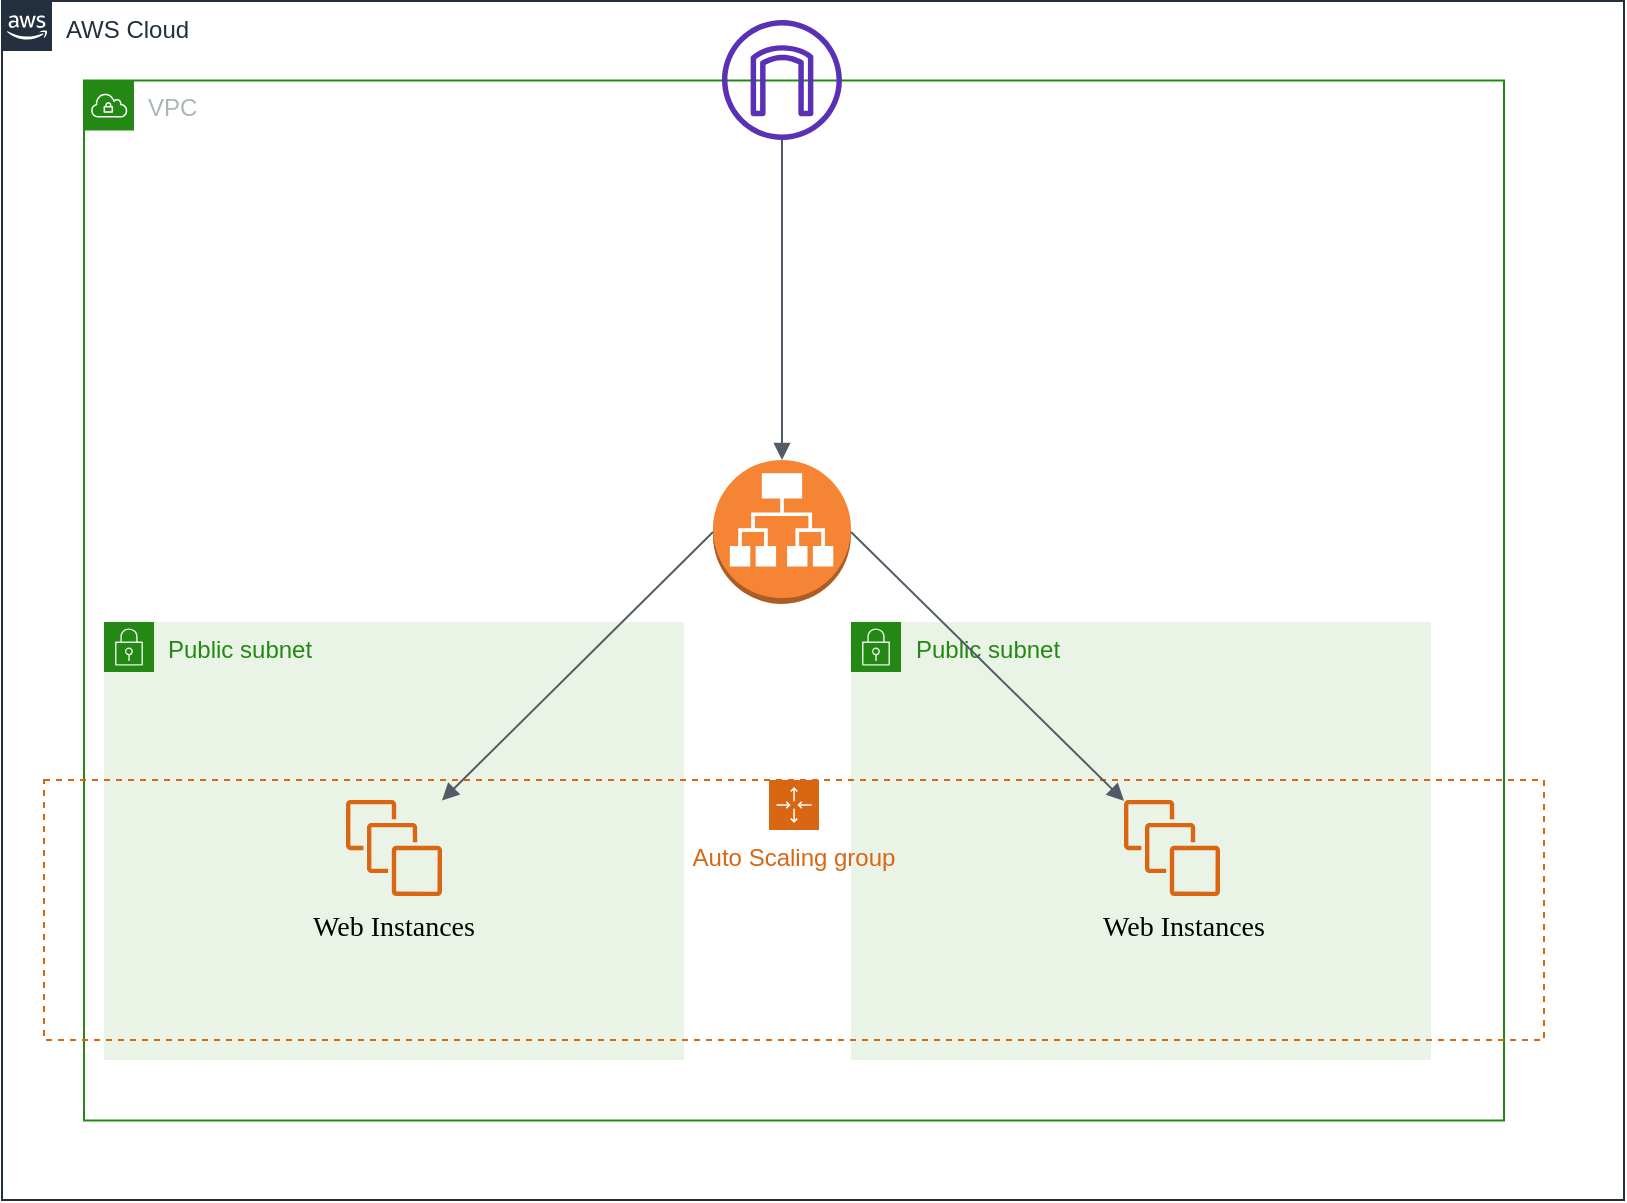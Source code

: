 <mxfile version="13.7.3" type="device"><diagram id="Ht1M8jgEwFfnCIfOTk4-" name="Page-1"><mxGraphModel dx="1240" dy="1734" grid="1" gridSize="10" guides="1" tooltips="1" connect="1" arrows="1" fold="1" page="1" pageScale="1" pageWidth="1169" pageHeight="827" math="0" shadow="0"><root><mxCell id="0"/><mxCell id="1" parent="0"/><mxCell id="bE5eQOnGXtee6vTvThAJ-25" value="Public subnet" style="points=[[0,0],[0.25,0],[0.5,0],[0.75,0],[1,0],[1,0.25],[1,0.5],[1,0.75],[1,1],[0.75,1],[0.5,1],[0.25,1],[0,1],[0,0.75],[0,0.5],[0,0.25]];outlineConnect=0;gradientColor=none;html=1;whiteSpace=wrap;fontSize=12;fontStyle=0;shape=mxgraph.aws4.group;grIcon=mxgraph.aws4.group_security_group;grStroke=0;strokeColor=#248814;fillColor=#E9F3E6;verticalAlign=top;align=left;spacingLeft=30;fontColor=#248814;dashed=0;" vertex="1" parent="1"><mxGeometry x="643.5" y="-479" width="290" height="219" as="geometry"/></mxCell><mxCell id="bE5eQOnGXtee6vTvThAJ-24" value="Public subnet" style="points=[[0,0],[0.25,0],[0.5,0],[0.75,0],[1,0],[1,0.25],[1,0.5],[1,0.75],[1,1],[0.75,1],[0.5,1],[0.25,1],[0,1],[0,0.75],[0,0.5],[0,0.25]];outlineConnect=0;gradientColor=none;html=1;whiteSpace=wrap;fontSize=12;fontStyle=0;shape=mxgraph.aws4.group;grIcon=mxgraph.aws4.group_security_group;grStroke=0;strokeColor=#248814;fillColor=#E9F3E6;verticalAlign=top;align=left;spacingLeft=30;fontColor=#248814;dashed=0;" vertex="1" parent="1"><mxGeometry x="270" y="-479" width="290" height="219" as="geometry"/></mxCell><mxCell id="UEzPUAAOIrF-is8g5C7q-175" value="AWS Cloud" style="points=[[0,0],[0.25,0],[0.5,0],[0.75,0],[1,0],[1,0.25],[1,0.5],[1,0.75],[1,1],[0.75,1],[0.5,1],[0.25,1],[0,1],[0,0.75],[0,0.5],[0,0.25]];outlineConnect=0;gradientColor=none;html=1;whiteSpace=wrap;fontSize=12;fontStyle=0;shape=mxgraph.aws4.group;grIcon=mxgraph.aws4.group_aws_cloud_alt;strokeColor=#232F3E;fillColor=none;verticalAlign=top;align=left;spacingLeft=30;fontColor=#232F3E;dashed=0;labelBackgroundColor=#ffffff;" parent="1" vertex="1"><mxGeometry x="219" y="-789.5" width="811" height="599.5" as="geometry"/></mxCell><mxCell id="bE5eQOnGXtee6vTvThAJ-1" value="VPC" style="points=[[0,0],[0.25,0],[0.5,0],[0.75,0],[1,0],[1,0.25],[1,0.5],[1,0.75],[1,1],[0.75,1],[0.5,1],[0.25,1],[0,1],[0,0.75],[0,0.5],[0,0.25]];outlineConnect=0;gradientColor=none;html=1;whiteSpace=wrap;fontSize=12;fontStyle=0;shape=mxgraph.aws4.group;grIcon=mxgraph.aws4.group_vpc;strokeColor=#248814;fillColor=none;verticalAlign=top;align=left;spacingLeft=30;fontColor=#AAB7B8;dashed=0;" vertex="1" parent="1"><mxGeometry x="260" y="-749.75" width="710" height="520" as="geometry"/></mxCell><mxCell id="bE5eQOnGXtee6vTvThAJ-4" value="" style="outlineConnect=0;fontColor=#232F3E;gradientColor=none;fillColor=#5A30B5;strokeColor=none;dashed=0;verticalLabelPosition=bottom;verticalAlign=top;align=center;html=1;fontSize=12;fontStyle=0;aspect=fixed;pointerEvents=1;shape=mxgraph.aws4.internet_gateway;" vertex="1" parent="1"><mxGeometry x="579" y="-780" width="60" height="60" as="geometry"/></mxCell><mxCell id="bE5eQOnGXtee6vTvThAJ-8" value="" style="outlineConnect=0;dashed=0;verticalLabelPosition=bottom;verticalAlign=top;align=center;html=1;shape=mxgraph.aws3.application_load_balancer;fillColor=#F58534;gradientColor=none;" vertex="1" parent="1"><mxGeometry x="574.5" y="-560" width="69" height="72" as="geometry"/></mxCell><mxCell id="bE5eQOnGXtee6vTvThAJ-13" value="" style="outlineConnect=0;fontColor=#232F3E;gradientColor=none;fillColor=#D86613;strokeColor=none;dashed=0;verticalLabelPosition=bottom;verticalAlign=top;align=center;html=1;fontSize=12;fontStyle=0;aspect=fixed;pointerEvents=1;shape=mxgraph.aws4.instances;" vertex="1" parent="1"><mxGeometry x="780" y="-390" width="48" height="48" as="geometry"/></mxCell><mxCell id="bE5eQOnGXtee6vTvThAJ-14" value="" style="outlineConnect=0;fontColor=#232F3E;gradientColor=none;fillColor=#D86613;strokeColor=none;dashed=0;verticalLabelPosition=bottom;verticalAlign=top;align=center;html=1;fontSize=12;fontStyle=0;aspect=fixed;pointerEvents=1;shape=mxgraph.aws4.instances;" vertex="1" parent="1"><mxGeometry x="391" y="-390" width="48" height="48" as="geometry"/></mxCell><mxCell id="bE5eQOnGXtee6vTvThAJ-15" value="Web Instances" style="text;html=1;strokeColor=none;fillColor=none;align=center;verticalAlign=middle;whiteSpace=wrap;rounded=0;fontFamily=Times New Roman;fontSize=14;" vertex="1" parent="1"><mxGeometry x="325" y="-342" width="180" height="32" as="geometry"/></mxCell><mxCell id="bE5eQOnGXtee6vTvThAJ-18" value="Auto Scaling group" style="points=[[0,0],[0.25,0],[0.5,0],[0.75,0],[1,0],[1,0.25],[1,0.5],[1,0.75],[1,1],[0.75,1],[0.5,1],[0.25,1],[0,1],[0,0.75],[0,0.5],[0,0.25]];outlineConnect=0;gradientColor=none;html=1;whiteSpace=wrap;fontSize=12;fontStyle=0;shape=mxgraph.aws4.groupCenter;grIcon=mxgraph.aws4.group_auto_scaling_group;grStroke=1;strokeColor=#D86613;fillColor=none;verticalAlign=top;align=center;fontColor=#D86613;dashed=1;spacingTop=25;" vertex="1" parent="1"><mxGeometry x="240" y="-400" width="750" height="130" as="geometry"/></mxCell><mxCell id="bE5eQOnGXtee6vTvThAJ-17" value="Web Instances" style="text;html=1;strokeColor=none;fillColor=none;align=center;verticalAlign=middle;whiteSpace=wrap;rounded=0;fontFamily=Times New Roman;fontSize=14;" vertex="1" parent="1"><mxGeometry x="720" y="-342" width="180" height="32" as="geometry"/></mxCell><mxCell id="bE5eQOnGXtee6vTvThAJ-27" value="" style="html=1;endArrow=none;elbow=vertical;startArrow=block;startFill=1;strokeColor=#545B64;rounded=0;fontFamily=Times New Roman;fontSize=14;entryX=0;entryY=0.5;entryDx=0;entryDy=0;entryPerimeter=0;" edge="1" parent="1" source="bE5eQOnGXtee6vTvThAJ-14" target="bE5eQOnGXtee6vTvThAJ-8"><mxGeometry width="100" relative="1" as="geometry"><mxPoint x="450" y="-500" as="sourcePoint"/><mxPoint x="550" y="-500" as="targetPoint"/></mxGeometry></mxCell><mxCell id="bE5eQOnGXtee6vTvThAJ-28" value="" style="html=1;endArrow=none;elbow=vertical;startArrow=block;startFill=1;strokeColor=#545B64;rounded=0;fontFamily=Times New Roman;fontSize=14;entryX=1;entryY=0.5;entryDx=0;entryDy=0;entryPerimeter=0;" edge="1" parent="1" source="bE5eQOnGXtee6vTvThAJ-13" target="bE5eQOnGXtee6vTvThAJ-8"><mxGeometry width="100" relative="1" as="geometry"><mxPoint x="560" y="-560" as="sourcePoint"/><mxPoint x="660" y="-560" as="targetPoint"/></mxGeometry></mxCell><mxCell id="bE5eQOnGXtee6vTvThAJ-29" value="" style="html=1;endArrow=none;elbow=vertical;startArrow=block;startFill=1;strokeColor=#545B64;rounded=0;fontFamily=Times New Roman;fontSize=14;" edge="1" parent="1" source="bE5eQOnGXtee6vTvThAJ-8" target="bE5eQOnGXtee6vTvThAJ-4"><mxGeometry width="100" relative="1" as="geometry"><mxPoint x="560" y="-560" as="sourcePoint"/><mxPoint x="660" y="-560" as="targetPoint"/></mxGeometry></mxCell></root></mxGraphModel></diagram></mxfile>